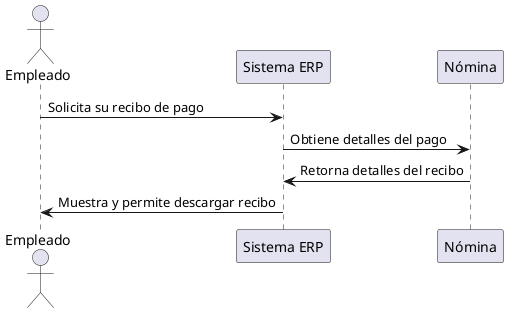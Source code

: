 @startuml
actor Empleado
participant "Sistema ERP" as ERP
participant "Nómina" as Nomina

Empleado -> ERP : Solicita su recibo de pago
ERP -> Nomina : Obtiene detalles del pago
Nomina -> ERP : Retorna detalles del recibo
ERP -> Empleado : Muestra y permite descargar recibo
@enduml
